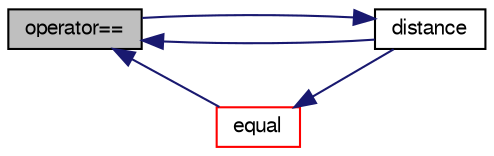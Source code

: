 digraph "operator=="
{
  bgcolor="transparent";
  edge [fontname="FreeSans",fontsize="10",labelfontname="FreeSans",labelfontsize="10"];
  node [fontname="FreeSans",fontsize="10",shape=record];
  rankdir="LR";
  Node184 [label="operator==",height=0.2,width=0.4,color="black", fillcolor="grey75", style="filled", fontcolor="black"];
  Node184 -> Node185 [dir="back",color="midnightblue",fontsize="10",style="solid",fontname="FreeSans"];
  Node185 [label="distance",height=0.2,width=0.4,color="black",URL="$a25134.html#a251b2bdba737b19bc01986128ec87141"];
  Node185 -> Node184 [dir="back",color="midnightblue",fontsize="10",style="solid",fontname="FreeSans"];
  Node184 -> Node186 [dir="back",color="midnightblue",fontsize="10",style="solid",fontname="FreeSans"];
  Node186 [label="equal",height=0.2,width=0.4,color="red",URL="$a25134.html#a7737643dc0d6882bb37aec2188b9e45a",tooltip="Same (like operator==) "];
  Node186 -> Node185 [dir="back",color="midnightblue",fontsize="10",style="solid",fontname="FreeSans"];
}
